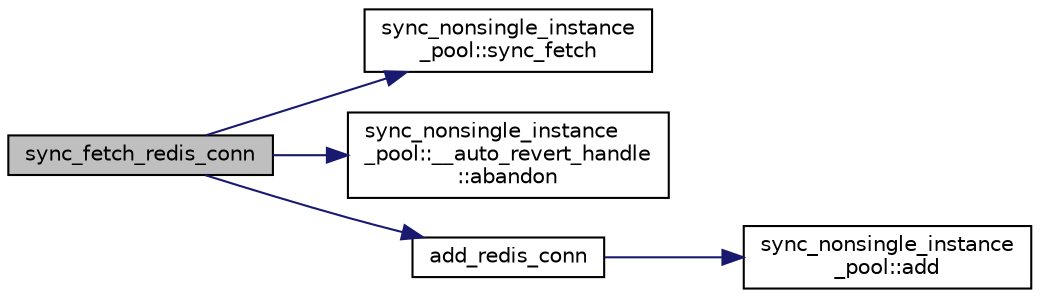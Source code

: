 digraph "sync_fetch_redis_conn"
{
 // LATEX_PDF_SIZE
  edge [fontname="Helvetica",fontsize="10",labelfontname="Helvetica",labelfontsize="10"];
  node [fontname="Helvetica",fontsize="10",shape=record];
  rankdir="LR";
  Node13 [label="sync_fetch_redis_conn",height=0.2,width=0.4,color="black", fillcolor="grey75", style="filled", fontcolor="black",tooltip=" "];
  Node13 -> Node14 [color="midnightblue",fontsize="10",style="solid",fontname="Helvetica"];
  Node14 [label="sync_nonsingle_instance\l_pool::sync_fetch",height=0.2,width=0.4,color="black", fillcolor="white", style="filled",URL="$classsync__nonsingle__instance__pool.html#a737a17399fd4b8ac9894d0fa379caa41",tooltip=" "];
  Node13 -> Node15 [color="midnightblue",fontsize="10",style="solid",fontname="Helvetica"];
  Node15 [label="sync_nonsingle_instance\l_pool::__auto_revert_handle\l::abandon",height=0.2,width=0.4,color="black", fillcolor="white", style="filled",URL="$classsync__nonsingle__instance__pool_1_1____auto__revert__handle.html#a11a1bd0b4726a771bb3ef0b5a010f340",tooltip=" "];
  Node13 -> Node16 [color="midnightblue",fontsize="10",style="solid",fontname="Helvetica"];
  Node16 [label="add_redis_conn",height=0.2,width=0.4,color="black", fillcolor="white", style="filled",URL="$master_2redis__conn__factory_8hpp.html#a2c9be7394111105ab04a9aeafebb3188",tooltip=" "];
  Node16 -> Node17 [color="midnightblue",fontsize="10",style="solid",fontname="Helvetica"];
  Node17 [label="sync_nonsingle_instance\l_pool::add",height=0.2,width=0.4,color="black", fillcolor="white", style="filled",URL="$classsync__nonsingle__instance__pool.html#a2aee96341e92381860e4366201cee988",tooltip=" "];
}
